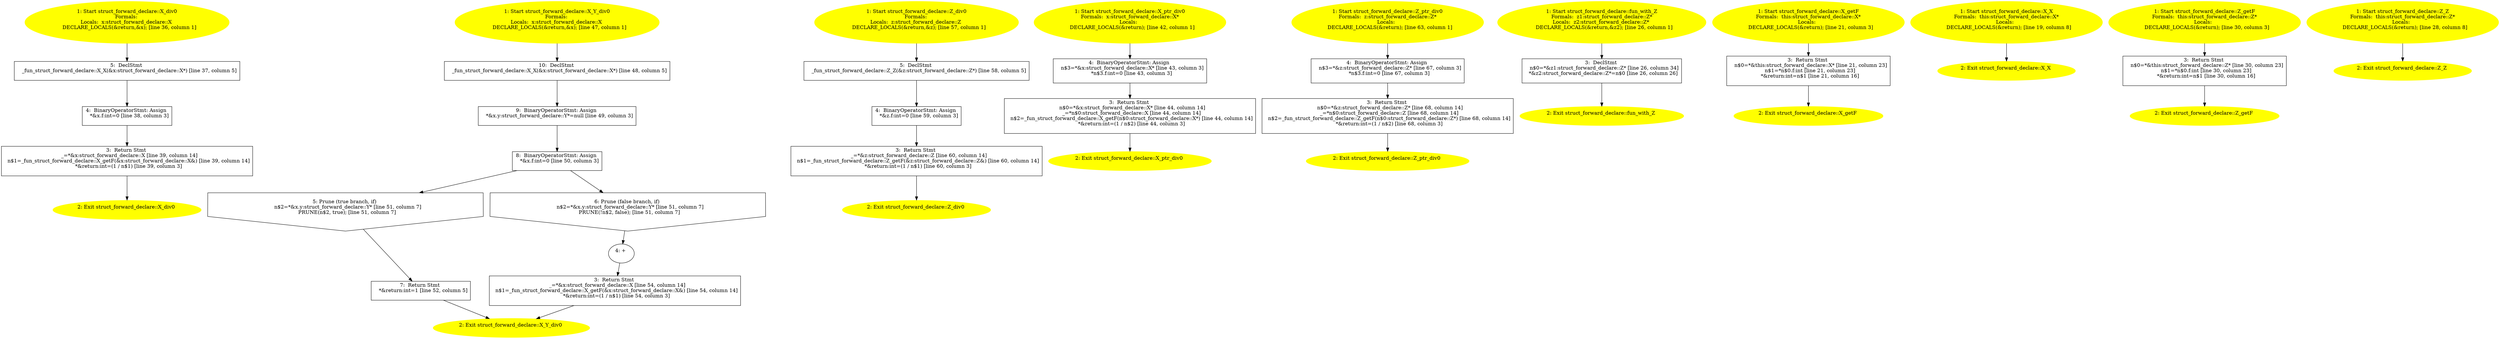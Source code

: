 /* @generated */
digraph cfg {
"X_div0#struct_forward_declare#14943490796844086809.e860fd7462df24ba7720802867a02ac2_1" [label="1: Start struct_forward_declare::X_div0\nFormals: \nLocals:  x:struct_forward_declare::X \n   DECLARE_LOCALS(&return,&x); [line 36, column 1]\n " color=yellow style=filled]
	

	 "X_div0#struct_forward_declare#14943490796844086809.e860fd7462df24ba7720802867a02ac2_1" -> "X_div0#struct_forward_declare#14943490796844086809.e860fd7462df24ba7720802867a02ac2_5" ;
"X_div0#struct_forward_declare#14943490796844086809.e860fd7462df24ba7720802867a02ac2_2" [label="2: Exit struct_forward_declare::X_div0 \n  " color=yellow style=filled]
	

"X_div0#struct_forward_declare#14943490796844086809.e860fd7462df24ba7720802867a02ac2_3" [label="3:  Return Stmt \n   _=*&x:struct_forward_declare::X [line 39, column 14]\n  n$1=_fun_struct_forward_declare::X_getF(&x:struct_forward_declare::X&) [line 39, column 14]\n  *&return:int=(1 / n$1) [line 39, column 3]\n " shape="box"]
	

	 "X_div0#struct_forward_declare#14943490796844086809.e860fd7462df24ba7720802867a02ac2_3" -> "X_div0#struct_forward_declare#14943490796844086809.e860fd7462df24ba7720802867a02ac2_2" ;
"X_div0#struct_forward_declare#14943490796844086809.e860fd7462df24ba7720802867a02ac2_4" [label="4:  BinaryOperatorStmt: Assign \n   *&x.f:int=0 [line 38, column 3]\n " shape="box"]
	

	 "X_div0#struct_forward_declare#14943490796844086809.e860fd7462df24ba7720802867a02ac2_4" -> "X_div0#struct_forward_declare#14943490796844086809.e860fd7462df24ba7720802867a02ac2_3" ;
"X_div0#struct_forward_declare#14943490796844086809.e860fd7462df24ba7720802867a02ac2_5" [label="5:  DeclStmt \n   _fun_struct_forward_declare::X_X(&x:struct_forward_declare::X*) [line 37, column 5]\n " shape="box"]
	

	 "X_div0#struct_forward_declare#14943490796844086809.e860fd7462df24ba7720802867a02ac2_5" -> "X_div0#struct_forward_declare#14943490796844086809.e860fd7462df24ba7720802867a02ac2_4" ;
"X_Y_div0#struct_forward_declare#18042232259689408087.5a34dbeba09cf8550874dbfc508af917_1" [label="1: Start struct_forward_declare::X_Y_div0\nFormals: \nLocals:  x:struct_forward_declare::X \n   DECLARE_LOCALS(&return,&x); [line 47, column 1]\n " color=yellow style=filled]
	

	 "X_Y_div0#struct_forward_declare#18042232259689408087.5a34dbeba09cf8550874dbfc508af917_1" -> "X_Y_div0#struct_forward_declare#18042232259689408087.5a34dbeba09cf8550874dbfc508af917_10" ;
"X_Y_div0#struct_forward_declare#18042232259689408087.5a34dbeba09cf8550874dbfc508af917_2" [label="2: Exit struct_forward_declare::X_Y_div0 \n  " color=yellow style=filled]
	

"X_Y_div0#struct_forward_declare#18042232259689408087.5a34dbeba09cf8550874dbfc508af917_3" [label="3:  Return Stmt \n   _=*&x:struct_forward_declare::X [line 54, column 14]\n  n$1=_fun_struct_forward_declare::X_getF(&x:struct_forward_declare::X&) [line 54, column 14]\n  *&return:int=(1 / n$1) [line 54, column 3]\n " shape="box"]
	

	 "X_Y_div0#struct_forward_declare#18042232259689408087.5a34dbeba09cf8550874dbfc508af917_3" -> "X_Y_div0#struct_forward_declare#18042232259689408087.5a34dbeba09cf8550874dbfc508af917_2" ;
"X_Y_div0#struct_forward_declare#18042232259689408087.5a34dbeba09cf8550874dbfc508af917_4" [label="4: + \n  " ]
	

	 "X_Y_div0#struct_forward_declare#18042232259689408087.5a34dbeba09cf8550874dbfc508af917_4" -> "X_Y_div0#struct_forward_declare#18042232259689408087.5a34dbeba09cf8550874dbfc508af917_3" ;
"X_Y_div0#struct_forward_declare#18042232259689408087.5a34dbeba09cf8550874dbfc508af917_5" [label="5: Prune (true branch, if) \n   n$2=*&x.y:struct_forward_declare::Y* [line 51, column 7]\n  PRUNE(n$2, true); [line 51, column 7]\n " shape="invhouse"]
	

	 "X_Y_div0#struct_forward_declare#18042232259689408087.5a34dbeba09cf8550874dbfc508af917_5" -> "X_Y_div0#struct_forward_declare#18042232259689408087.5a34dbeba09cf8550874dbfc508af917_7" ;
"X_Y_div0#struct_forward_declare#18042232259689408087.5a34dbeba09cf8550874dbfc508af917_6" [label="6: Prune (false branch, if) \n   n$2=*&x.y:struct_forward_declare::Y* [line 51, column 7]\n  PRUNE(!n$2, false); [line 51, column 7]\n " shape="invhouse"]
	

	 "X_Y_div0#struct_forward_declare#18042232259689408087.5a34dbeba09cf8550874dbfc508af917_6" -> "X_Y_div0#struct_forward_declare#18042232259689408087.5a34dbeba09cf8550874dbfc508af917_4" ;
"X_Y_div0#struct_forward_declare#18042232259689408087.5a34dbeba09cf8550874dbfc508af917_7" [label="7:  Return Stmt \n   *&return:int=1 [line 52, column 5]\n " shape="box"]
	

	 "X_Y_div0#struct_forward_declare#18042232259689408087.5a34dbeba09cf8550874dbfc508af917_7" -> "X_Y_div0#struct_forward_declare#18042232259689408087.5a34dbeba09cf8550874dbfc508af917_2" ;
"X_Y_div0#struct_forward_declare#18042232259689408087.5a34dbeba09cf8550874dbfc508af917_8" [label="8:  BinaryOperatorStmt: Assign \n   *&x.f:int=0 [line 50, column 3]\n " shape="box"]
	

	 "X_Y_div0#struct_forward_declare#18042232259689408087.5a34dbeba09cf8550874dbfc508af917_8" -> "X_Y_div0#struct_forward_declare#18042232259689408087.5a34dbeba09cf8550874dbfc508af917_5" ;
	 "X_Y_div0#struct_forward_declare#18042232259689408087.5a34dbeba09cf8550874dbfc508af917_8" -> "X_Y_div0#struct_forward_declare#18042232259689408087.5a34dbeba09cf8550874dbfc508af917_6" ;
"X_Y_div0#struct_forward_declare#18042232259689408087.5a34dbeba09cf8550874dbfc508af917_9" [label="9:  BinaryOperatorStmt: Assign \n   *&x.y:struct_forward_declare::Y*=null [line 49, column 3]\n " shape="box"]
	

	 "X_Y_div0#struct_forward_declare#18042232259689408087.5a34dbeba09cf8550874dbfc508af917_9" -> "X_Y_div0#struct_forward_declare#18042232259689408087.5a34dbeba09cf8550874dbfc508af917_8" ;
"X_Y_div0#struct_forward_declare#18042232259689408087.5a34dbeba09cf8550874dbfc508af917_10" [label="10:  DeclStmt \n   _fun_struct_forward_declare::X_X(&x:struct_forward_declare::X*) [line 48, column 5]\n " shape="box"]
	

	 "X_Y_div0#struct_forward_declare#18042232259689408087.5a34dbeba09cf8550874dbfc508af917_10" -> "X_Y_div0#struct_forward_declare#18042232259689408087.5a34dbeba09cf8550874dbfc508af917_9" ;
"Z_div0#struct_forward_declare#1627203008264837059.744970cb2a0863ceafbc26504cb09faf_1" [label="1: Start struct_forward_declare::Z_div0\nFormals: \nLocals:  z:struct_forward_declare::Z \n   DECLARE_LOCALS(&return,&z); [line 57, column 1]\n " color=yellow style=filled]
	

	 "Z_div0#struct_forward_declare#1627203008264837059.744970cb2a0863ceafbc26504cb09faf_1" -> "Z_div0#struct_forward_declare#1627203008264837059.744970cb2a0863ceafbc26504cb09faf_5" ;
"Z_div0#struct_forward_declare#1627203008264837059.744970cb2a0863ceafbc26504cb09faf_2" [label="2: Exit struct_forward_declare::Z_div0 \n  " color=yellow style=filled]
	

"Z_div0#struct_forward_declare#1627203008264837059.744970cb2a0863ceafbc26504cb09faf_3" [label="3:  Return Stmt \n   _=*&z:struct_forward_declare::Z [line 60, column 14]\n  n$1=_fun_struct_forward_declare::Z_getF(&z:struct_forward_declare::Z&) [line 60, column 14]\n  *&return:int=(1 / n$1) [line 60, column 3]\n " shape="box"]
	

	 "Z_div0#struct_forward_declare#1627203008264837059.744970cb2a0863ceafbc26504cb09faf_3" -> "Z_div0#struct_forward_declare#1627203008264837059.744970cb2a0863ceafbc26504cb09faf_2" ;
"Z_div0#struct_forward_declare#1627203008264837059.744970cb2a0863ceafbc26504cb09faf_4" [label="4:  BinaryOperatorStmt: Assign \n   *&z.f:int=0 [line 59, column 3]\n " shape="box"]
	

	 "Z_div0#struct_forward_declare#1627203008264837059.744970cb2a0863ceafbc26504cb09faf_4" -> "Z_div0#struct_forward_declare#1627203008264837059.744970cb2a0863ceafbc26504cb09faf_3" ;
"Z_div0#struct_forward_declare#1627203008264837059.744970cb2a0863ceafbc26504cb09faf_5" [label="5:  DeclStmt \n   _fun_struct_forward_declare::Z_Z(&z:struct_forward_declare::Z*) [line 58, column 5]\n " shape="box"]
	

	 "Z_div0#struct_forward_declare#1627203008264837059.744970cb2a0863ceafbc26504cb09faf_5" -> "Z_div0#struct_forward_declare#1627203008264837059.744970cb2a0863ceafbc26504cb09faf_4" ;
"X_ptr_div0#struct_forward_declare#16748991602723853091.556e298a3b72ac8fb2b17fe94b42ea70_1" [label="1: Start struct_forward_declare::X_ptr_div0\nFormals:  x:struct_forward_declare::X*\nLocals:  \n   DECLARE_LOCALS(&return); [line 42, column 1]\n " color=yellow style=filled]
	

	 "X_ptr_div0#struct_forward_declare#16748991602723853091.556e298a3b72ac8fb2b17fe94b42ea70_1" -> "X_ptr_div0#struct_forward_declare#16748991602723853091.556e298a3b72ac8fb2b17fe94b42ea70_4" ;
"X_ptr_div0#struct_forward_declare#16748991602723853091.556e298a3b72ac8fb2b17fe94b42ea70_2" [label="2: Exit struct_forward_declare::X_ptr_div0 \n  " color=yellow style=filled]
	

"X_ptr_div0#struct_forward_declare#16748991602723853091.556e298a3b72ac8fb2b17fe94b42ea70_3" [label="3:  Return Stmt \n   n$0=*&x:struct_forward_declare::X* [line 44, column 14]\n  _=*n$0:struct_forward_declare::X [line 44, column 14]\n  n$2=_fun_struct_forward_declare::X_getF(n$0:struct_forward_declare::X*) [line 44, column 14]\n  *&return:int=(1 / n$2) [line 44, column 3]\n " shape="box"]
	

	 "X_ptr_div0#struct_forward_declare#16748991602723853091.556e298a3b72ac8fb2b17fe94b42ea70_3" -> "X_ptr_div0#struct_forward_declare#16748991602723853091.556e298a3b72ac8fb2b17fe94b42ea70_2" ;
"X_ptr_div0#struct_forward_declare#16748991602723853091.556e298a3b72ac8fb2b17fe94b42ea70_4" [label="4:  BinaryOperatorStmt: Assign \n   n$3=*&x:struct_forward_declare::X* [line 43, column 3]\n  *n$3.f:int=0 [line 43, column 3]\n " shape="box"]
	

	 "X_ptr_div0#struct_forward_declare#16748991602723853091.556e298a3b72ac8fb2b17fe94b42ea70_4" -> "X_ptr_div0#struct_forward_declare#16748991602723853091.556e298a3b72ac8fb2b17fe94b42ea70_3" ;
"Z_ptr_div0#struct_forward_declare#18058661690516691263.44cb0d131c1ef6157feb3014da966171_1" [label="1: Start struct_forward_declare::Z_ptr_div0\nFormals:  z:struct_forward_declare::Z*\nLocals:  \n   DECLARE_LOCALS(&return); [line 63, column 1]\n " color=yellow style=filled]
	

	 "Z_ptr_div0#struct_forward_declare#18058661690516691263.44cb0d131c1ef6157feb3014da966171_1" -> "Z_ptr_div0#struct_forward_declare#18058661690516691263.44cb0d131c1ef6157feb3014da966171_4" ;
"Z_ptr_div0#struct_forward_declare#18058661690516691263.44cb0d131c1ef6157feb3014da966171_2" [label="2: Exit struct_forward_declare::Z_ptr_div0 \n  " color=yellow style=filled]
	

"Z_ptr_div0#struct_forward_declare#18058661690516691263.44cb0d131c1ef6157feb3014da966171_3" [label="3:  Return Stmt \n   n$0=*&z:struct_forward_declare::Z* [line 68, column 14]\n  _=*n$0:struct_forward_declare::Z [line 68, column 14]\n  n$2=_fun_struct_forward_declare::Z_getF(n$0:struct_forward_declare::Z*) [line 68, column 14]\n  *&return:int=(1 / n$2) [line 68, column 3]\n " shape="box"]
	

	 "Z_ptr_div0#struct_forward_declare#18058661690516691263.44cb0d131c1ef6157feb3014da966171_3" -> "Z_ptr_div0#struct_forward_declare#18058661690516691263.44cb0d131c1ef6157feb3014da966171_2" ;
"Z_ptr_div0#struct_forward_declare#18058661690516691263.44cb0d131c1ef6157feb3014da966171_4" [label="4:  BinaryOperatorStmt: Assign \n   n$3=*&z:struct_forward_declare::Z* [line 67, column 3]\n  *n$3.f:int=0 [line 67, column 3]\n " shape="box"]
	

	 "Z_ptr_div0#struct_forward_declare#18058661690516691263.44cb0d131c1ef6157feb3014da966171_4" -> "Z_ptr_div0#struct_forward_declare#18058661690516691263.44cb0d131c1ef6157feb3014da966171_3" ;
"fun_with_Z#struct_forward_declare#10740368644462176169.5b35208973ee3067771f8ce79f1cde31_1" [label="1: Start struct_forward_declare::fun_with_Z\nFormals:  z1:struct_forward_declare::Z*\nLocals:  z2:struct_forward_declare::Z* \n   DECLARE_LOCALS(&return,&z2); [line 26, column 1]\n " color=yellow style=filled]
	

	 "fun_with_Z#struct_forward_declare#10740368644462176169.5b35208973ee3067771f8ce79f1cde31_1" -> "fun_with_Z#struct_forward_declare#10740368644462176169.5b35208973ee3067771f8ce79f1cde31_3" ;
"fun_with_Z#struct_forward_declare#10740368644462176169.5b35208973ee3067771f8ce79f1cde31_2" [label="2: Exit struct_forward_declare::fun_with_Z \n  " color=yellow style=filled]
	

"fun_with_Z#struct_forward_declare#10740368644462176169.5b35208973ee3067771f8ce79f1cde31_3" [label="3:  DeclStmt \n   n$0=*&z1:struct_forward_declare::Z* [line 26, column 34]\n  *&z2:struct_forward_declare::Z*=n$0 [line 26, column 26]\n " shape="box"]
	

	 "fun_with_Z#struct_forward_declare#10740368644462176169.5b35208973ee3067771f8ce79f1cde31_3" -> "fun_with_Z#struct_forward_declare#10740368644462176169.5b35208973ee3067771f8ce79f1cde31_2" ;
"getF#X#struct_forward_declare#(234869530037436282).15dd2207cd05d172845e5598032cd97a_1" [label="1: Start struct_forward_declare::X_getF\nFormals:  this:struct_forward_declare::X*\nLocals:  \n   DECLARE_LOCALS(&return); [line 21, column 3]\n " color=yellow style=filled]
	

	 "getF#X#struct_forward_declare#(234869530037436282).15dd2207cd05d172845e5598032cd97a_1" -> "getF#X#struct_forward_declare#(234869530037436282).15dd2207cd05d172845e5598032cd97a_3" ;
"getF#X#struct_forward_declare#(234869530037436282).15dd2207cd05d172845e5598032cd97a_2" [label="2: Exit struct_forward_declare::X_getF \n  " color=yellow style=filled]
	

"getF#X#struct_forward_declare#(234869530037436282).15dd2207cd05d172845e5598032cd97a_3" [label="3:  Return Stmt \n   n$0=*&this:struct_forward_declare::X* [line 21, column 23]\n  n$1=*n$0.f:int [line 21, column 23]\n  *&return:int=n$1 [line 21, column 16]\n " shape="box"]
	

	 "getF#X#struct_forward_declare#(234869530037436282).15dd2207cd05d172845e5598032cd97a_3" -> "getF#X#struct_forward_declare#(234869530037436282).15dd2207cd05d172845e5598032cd97a_2" ;
"X#X#struct_forward_declare#{12172734746422509138}.f95806aaac40e962cb02caab9f49a493_1" [label="1: Start struct_forward_declare::X_X\nFormals:  this:struct_forward_declare::X*\nLocals:  \n   DECLARE_LOCALS(&return); [line 19, column 8]\n " color=yellow style=filled]
	

	 "X#X#struct_forward_declare#{12172734746422509138}.f95806aaac40e962cb02caab9f49a493_1" -> "X#X#struct_forward_declare#{12172734746422509138}.f95806aaac40e962cb02caab9f49a493_2" ;
"X#X#struct_forward_declare#{12172734746422509138}.f95806aaac40e962cb02caab9f49a493_2" [label="2: Exit struct_forward_declare::X_X \n  " color=yellow style=filled]
	

"getF#Z#struct_forward_declare#(5569044973946019300).d77d2dfdba7ae36577dff1573b1c79e7_1" [label="1: Start struct_forward_declare::Z_getF\nFormals:  this:struct_forward_declare::Z*\nLocals:  \n   DECLARE_LOCALS(&return); [line 30, column 3]\n " color=yellow style=filled]
	

	 "getF#Z#struct_forward_declare#(5569044973946019300).d77d2dfdba7ae36577dff1573b1c79e7_1" -> "getF#Z#struct_forward_declare#(5569044973946019300).d77d2dfdba7ae36577dff1573b1c79e7_3" ;
"getF#Z#struct_forward_declare#(5569044973946019300).d77d2dfdba7ae36577dff1573b1c79e7_2" [label="2: Exit struct_forward_declare::Z_getF \n  " color=yellow style=filled]
	

"getF#Z#struct_forward_declare#(5569044973946019300).d77d2dfdba7ae36577dff1573b1c79e7_3" [label="3:  Return Stmt \n   n$0=*&this:struct_forward_declare::Z* [line 30, column 23]\n  n$1=*n$0.f:int [line 30, column 23]\n  *&return:int=n$1 [line 30, column 16]\n " shape="box"]
	

	 "getF#Z#struct_forward_declare#(5569044973946019300).d77d2dfdba7ae36577dff1573b1c79e7_3" -> "getF#Z#struct_forward_declare#(5569044973946019300).d77d2dfdba7ae36577dff1573b1c79e7_2" ;
"Z#Z#struct_forward_declare#{16651271592300819332}.ef9c70a1786f586f582ba5bab79ecd77_1" [label="1: Start struct_forward_declare::Z_Z\nFormals:  this:struct_forward_declare::Z*\nLocals:  \n   DECLARE_LOCALS(&return); [line 28, column 8]\n " color=yellow style=filled]
	

	 "Z#Z#struct_forward_declare#{16651271592300819332}.ef9c70a1786f586f582ba5bab79ecd77_1" -> "Z#Z#struct_forward_declare#{16651271592300819332}.ef9c70a1786f586f582ba5bab79ecd77_2" ;
"Z#Z#struct_forward_declare#{16651271592300819332}.ef9c70a1786f586f582ba5bab79ecd77_2" [label="2: Exit struct_forward_declare::Z_Z \n  " color=yellow style=filled]
	

}

